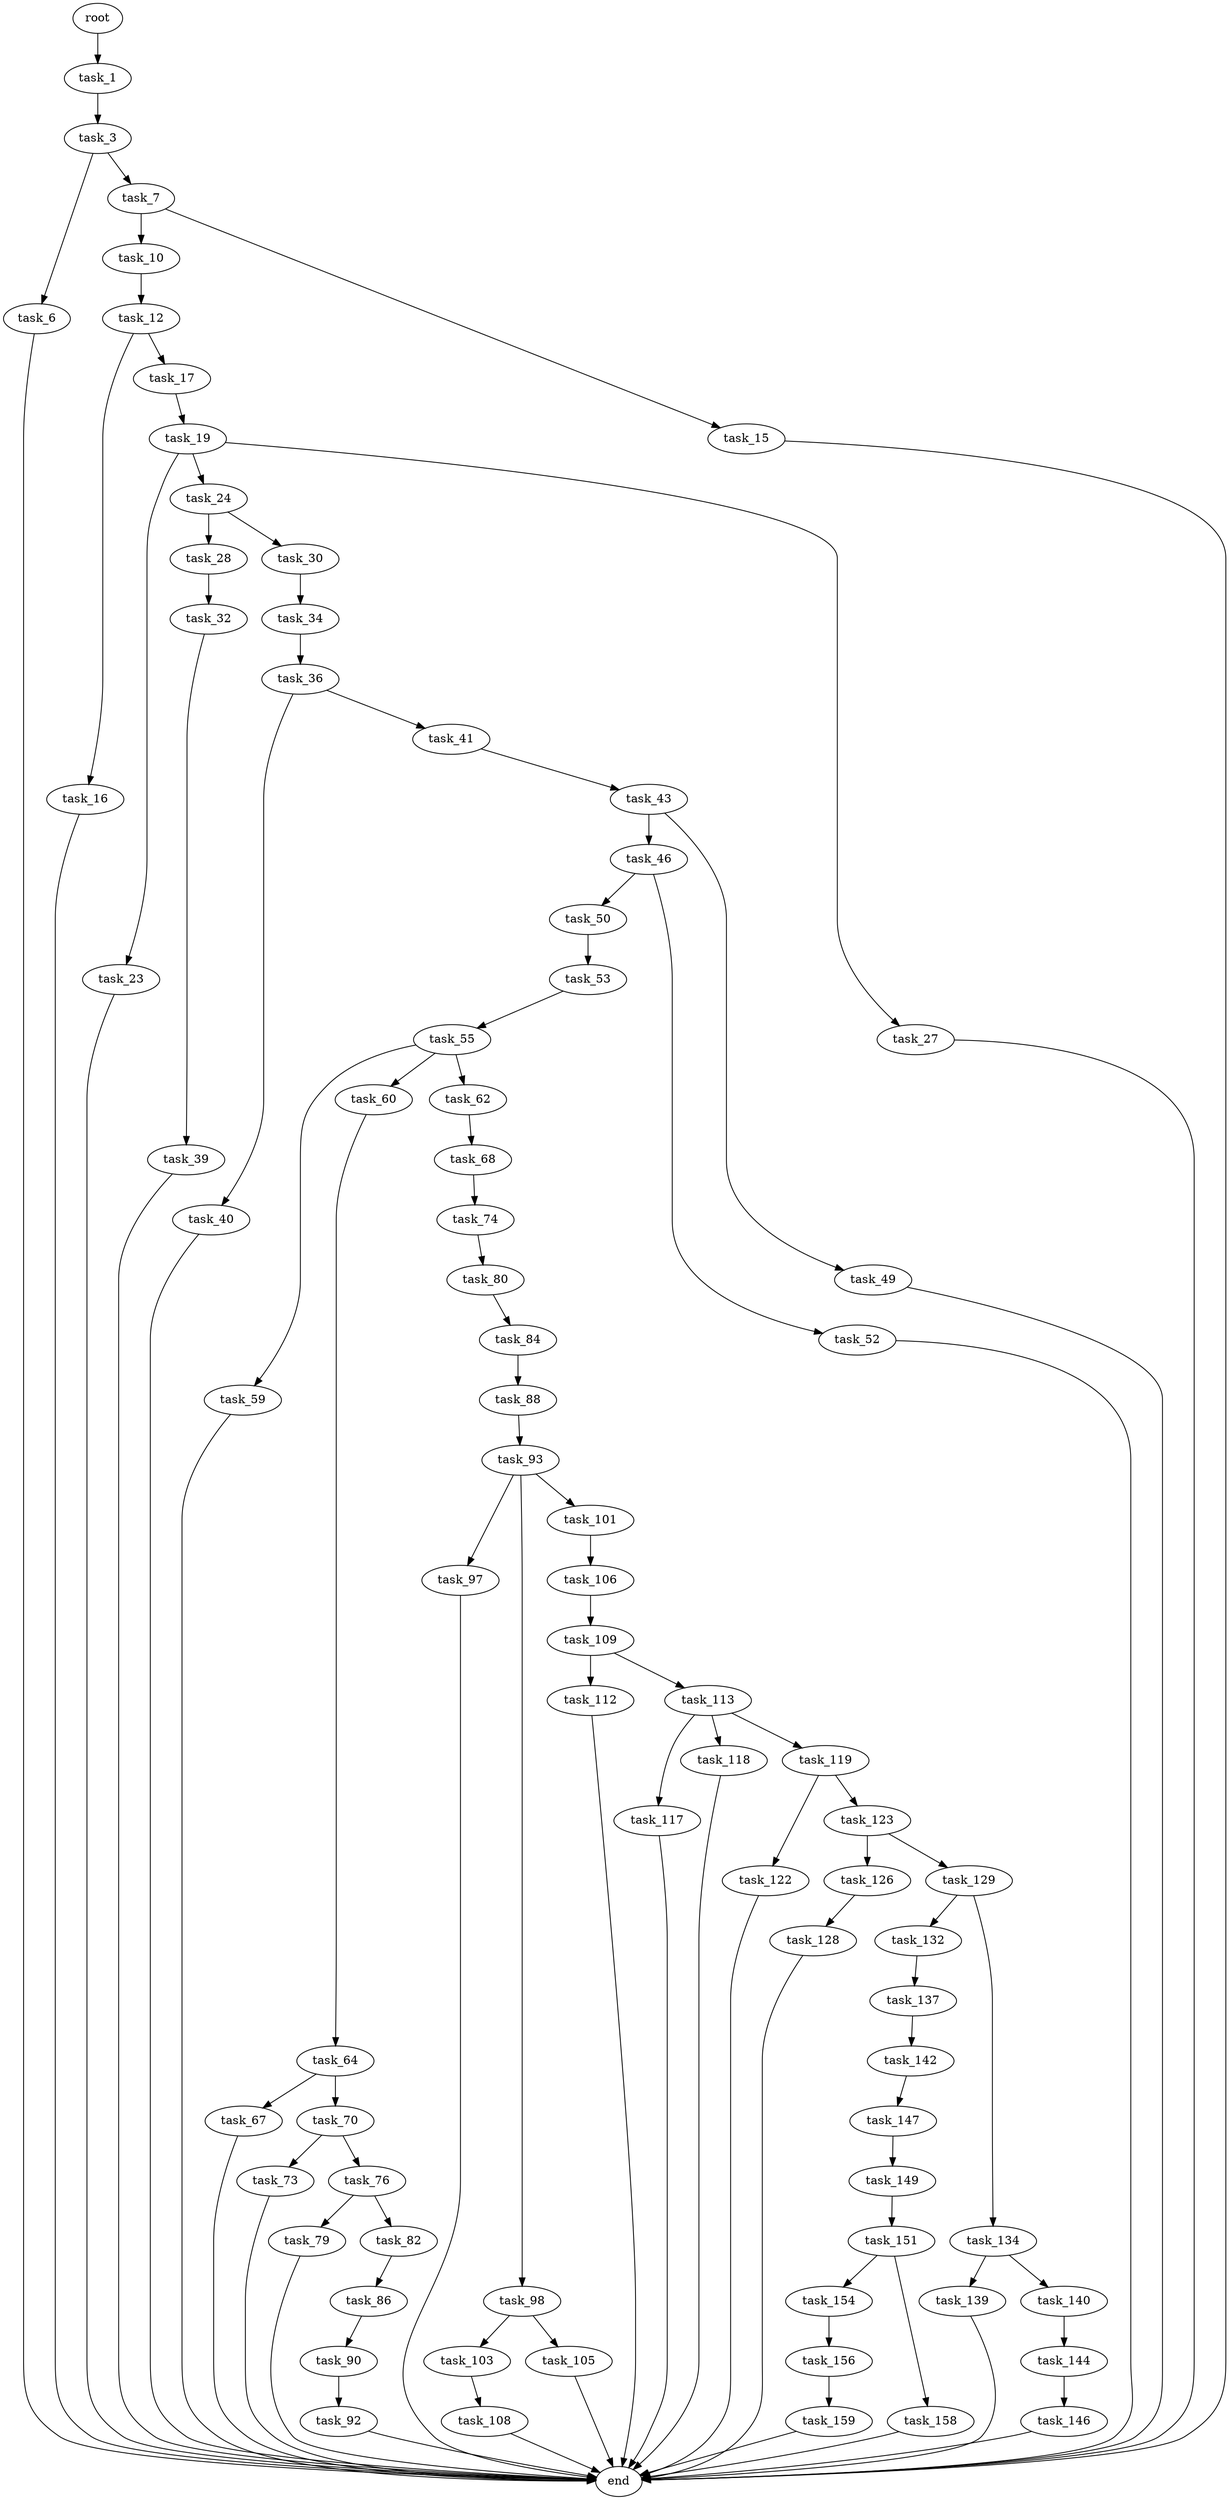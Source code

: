 digraph G {
  root [size="0.000000"];
  task_1 [size="606353275636.000000"];
  task_3 [size="28991029248.000000"];
  task_6 [size="86886731964.000000"];
  task_7 [size="17748153504.000000"];
  task_10 [size="8589934592.000000"];
  task_12 [size="11975895967.000000"];
  task_15 [size="616957365.000000"];
  task_16 [size="250709353506.000000"];
  task_17 [size="25336178461.000000"];
  task_19 [size="27085756452.000000"];
  task_23 [size="8604130554.000000"];
  task_24 [size="549755813888.000000"];
  task_27 [size="417511210708.000000"];
  task_28 [size="782757789696.000000"];
  task_30 [size="14014811955.000000"];
  task_32 [size="136480969950.000000"];
  task_34 [size="134217728000.000000"];
  task_36 [size="1073741824000.000000"];
  task_39 [size="68719476736.000000"];
  task_40 [size="111382296517.000000"];
  task_41 [size="68719476736.000000"];
  task_43 [size="8589934592.000000"];
  task_46 [size="28991029248.000000"];
  task_49 [size="275332964514.000000"];
  task_50 [size="6626891890.000000"];
  task_52 [size="1006193012170.000000"];
  task_53 [size="549755813888.000000"];
  task_55 [size="2257920539.000000"];
  task_59 [size="185785739563.000000"];
  task_60 [size="4496160461.000000"];
  task_62 [size="68719476736.000000"];
  task_64 [size="6818476427.000000"];
  task_67 [size="15795204127.000000"];
  task_68 [size="651913039048.000000"];
  task_70 [size="177752846049.000000"];
  task_73 [size="8589934592.000000"];
  task_74 [size="2787337885.000000"];
  task_76 [size="231928233984.000000"];
  task_79 [size="82104615769.000000"];
  task_80 [size="150768213791.000000"];
  task_82 [size="28991029248.000000"];
  task_84 [size="12925381591.000000"];
  task_86 [size="25285710935.000000"];
  task_88 [size="7150629020.000000"];
  task_90 [size="51291434306.000000"];
  task_92 [size="68719476736.000000"];
  task_93 [size="12804197707.000000"];
  task_97 [size="231928233984.000000"];
  task_98 [size="32256077742.000000"];
  task_101 [size="11430779347.000000"];
  task_103 [size="231928233984.000000"];
  task_105 [size="10628290662.000000"];
  task_106 [size="352321022259.000000"];
  task_108 [size="8589934592.000000"];
  task_109 [size="327819528134.000000"];
  task_112 [size="39600234326.000000"];
  task_113 [size="1282595746.000000"];
  task_117 [size="30598587133.000000"];
  task_118 [size="368293445632.000000"];
  task_119 [size="587252796149.000000"];
  task_122 [size="6444691473.000000"];
  task_123 [size="1073741824000.000000"];
  task_126 [size="14562891556.000000"];
  task_128 [size="2781489553.000000"];
  task_129 [size="36618333175.000000"];
  task_132 [size="86678999559.000000"];
  task_134 [size="2031456993.000000"];
  task_137 [size="637962986448.000000"];
  task_139 [size="15087520338.000000"];
  task_140 [size="68719476736.000000"];
  task_142 [size="22112079000.000000"];
  task_144 [size="264115053848.000000"];
  task_146 [size="1274537458230.000000"];
  task_147 [size="1073741824000.000000"];
  task_149 [size="10067132475.000000"];
  task_151 [size="297815641954.000000"];
  task_154 [size="6742096784.000000"];
  task_156 [size="16702015360.000000"];
  task_158 [size="426871252613.000000"];
  task_159 [size="35633818666.000000"];
  end [size="0.000000"];

  root -> task_1 [size="1.000000"];
  task_1 -> task_3 [size="411041792.000000"];
  task_3 -> task_6 [size="75497472.000000"];
  task_3 -> task_7 [size="75497472.000000"];
  task_6 -> end [size="1.000000"];
  task_7 -> task_10 [size="536870912.000000"];
  task_7 -> task_15 [size="536870912.000000"];
  task_10 -> task_12 [size="33554432.000000"];
  task_12 -> task_16 [size="411041792.000000"];
  task_12 -> task_17 [size="411041792.000000"];
  task_15 -> end [size="1.000000"];
  task_16 -> end [size="1.000000"];
  task_17 -> task_19 [size="679477248.000000"];
  task_19 -> task_23 [size="536870912.000000"];
  task_19 -> task_24 [size="536870912.000000"];
  task_19 -> task_27 [size="536870912.000000"];
  task_23 -> end [size="1.000000"];
  task_24 -> task_28 [size="536870912.000000"];
  task_24 -> task_30 [size="536870912.000000"];
  task_27 -> end [size="1.000000"];
  task_28 -> task_32 [size="679477248.000000"];
  task_30 -> task_34 [size="301989888.000000"];
  task_32 -> task_39 [size="411041792.000000"];
  task_34 -> task_36 [size="209715200.000000"];
  task_36 -> task_40 [size="838860800.000000"];
  task_36 -> task_41 [size="838860800.000000"];
  task_39 -> end [size="1.000000"];
  task_40 -> end [size="1.000000"];
  task_41 -> task_43 [size="134217728.000000"];
  task_43 -> task_46 [size="33554432.000000"];
  task_43 -> task_49 [size="33554432.000000"];
  task_46 -> task_50 [size="75497472.000000"];
  task_46 -> task_52 [size="75497472.000000"];
  task_49 -> end [size="1.000000"];
  task_50 -> task_53 [size="536870912.000000"];
  task_52 -> end [size="1.000000"];
  task_53 -> task_55 [size="536870912.000000"];
  task_55 -> task_59 [size="134217728.000000"];
  task_55 -> task_60 [size="134217728.000000"];
  task_55 -> task_62 [size="134217728.000000"];
  task_59 -> end [size="1.000000"];
  task_60 -> task_64 [size="75497472.000000"];
  task_62 -> task_68 [size="134217728.000000"];
  task_64 -> task_67 [size="301989888.000000"];
  task_64 -> task_70 [size="301989888.000000"];
  task_67 -> end [size="1.000000"];
  task_68 -> task_74 [size="838860800.000000"];
  task_70 -> task_73 [size="301989888.000000"];
  task_70 -> task_76 [size="301989888.000000"];
  task_73 -> end [size="1.000000"];
  task_74 -> task_80 [size="134217728.000000"];
  task_76 -> task_79 [size="301989888.000000"];
  task_76 -> task_82 [size="301989888.000000"];
  task_79 -> end [size="1.000000"];
  task_80 -> task_84 [size="209715200.000000"];
  task_82 -> task_86 [size="75497472.000000"];
  task_84 -> task_88 [size="838860800.000000"];
  task_86 -> task_90 [size="411041792.000000"];
  task_88 -> task_93 [size="209715200.000000"];
  task_90 -> task_92 [size="838860800.000000"];
  task_92 -> end [size="1.000000"];
  task_93 -> task_97 [size="679477248.000000"];
  task_93 -> task_98 [size="679477248.000000"];
  task_93 -> task_101 [size="679477248.000000"];
  task_97 -> end [size="1.000000"];
  task_98 -> task_103 [size="838860800.000000"];
  task_98 -> task_105 [size="838860800.000000"];
  task_101 -> task_106 [size="301989888.000000"];
  task_103 -> task_108 [size="301989888.000000"];
  task_105 -> end [size="1.000000"];
  task_106 -> task_109 [size="411041792.000000"];
  task_108 -> end [size="1.000000"];
  task_109 -> task_112 [size="301989888.000000"];
  task_109 -> task_113 [size="301989888.000000"];
  task_112 -> end [size="1.000000"];
  task_113 -> task_117 [size="33554432.000000"];
  task_113 -> task_118 [size="33554432.000000"];
  task_113 -> task_119 [size="33554432.000000"];
  task_117 -> end [size="1.000000"];
  task_118 -> end [size="1.000000"];
  task_119 -> task_122 [size="536870912.000000"];
  task_119 -> task_123 [size="536870912.000000"];
  task_122 -> end [size="1.000000"];
  task_123 -> task_126 [size="838860800.000000"];
  task_123 -> task_129 [size="838860800.000000"];
  task_126 -> task_128 [size="536870912.000000"];
  task_128 -> end [size="1.000000"];
  task_129 -> task_132 [size="838860800.000000"];
  task_129 -> task_134 [size="838860800.000000"];
  task_132 -> task_137 [size="75497472.000000"];
  task_134 -> task_139 [size="75497472.000000"];
  task_134 -> task_140 [size="75497472.000000"];
  task_137 -> task_142 [size="411041792.000000"];
  task_139 -> end [size="1.000000"];
  task_140 -> task_144 [size="134217728.000000"];
  task_142 -> task_147 [size="536870912.000000"];
  task_144 -> task_146 [size="838860800.000000"];
  task_146 -> end [size="1.000000"];
  task_147 -> task_149 [size="838860800.000000"];
  task_149 -> task_151 [size="301989888.000000"];
  task_151 -> task_154 [size="679477248.000000"];
  task_151 -> task_158 [size="679477248.000000"];
  task_154 -> task_156 [size="134217728.000000"];
  task_156 -> task_159 [size="679477248.000000"];
  task_158 -> end [size="1.000000"];
  task_159 -> end [size="1.000000"];
}
